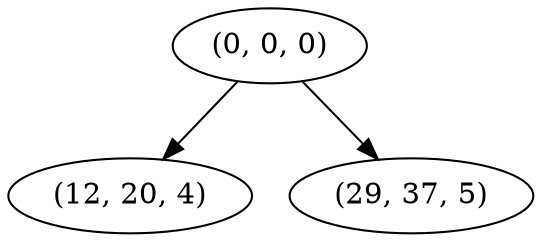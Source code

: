 digraph tree {
    "(0, 0, 0)";
    "(12, 20, 4)";
    "(29, 37, 5)";
    "(0, 0, 0)" -> "(12, 20, 4)";
    "(0, 0, 0)" -> "(29, 37, 5)";
}
